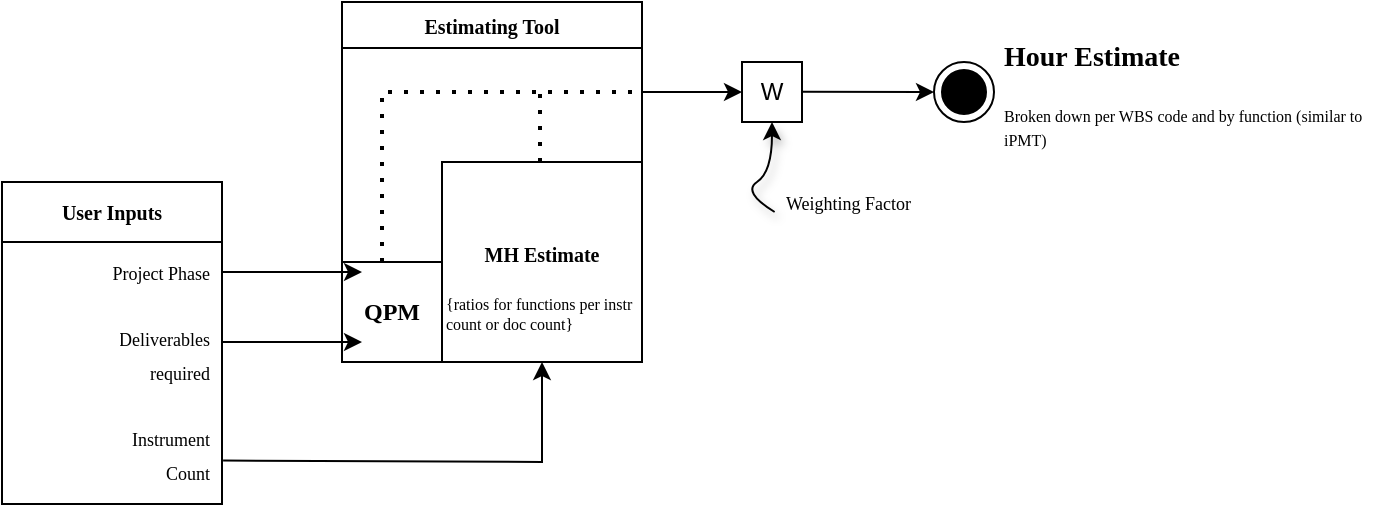 <mxfile version="20.6.2" type="device"><diagram id="ee2ed_s0Nz-CjnLd0e9V" name="Page-1"><mxGraphModel dx="554" dy="265" grid="1" gridSize="10" guides="1" tooltips="1" connect="1" arrows="1" fold="1" page="1" pageScale="1" pageWidth="1654" pageHeight="1169" math="0" shadow="0"><root><mxCell id="0"/><mxCell id="1" parent="0"/><mxCell id="5ArkJgrSHGyrXhIzwBy9-6" value="" style="endArrow=classic;html=1;rounded=0;entryX=0.2;entryY=0.1;entryDx=0;entryDy=0;entryPerimeter=0;startArrow=none;" edge="1" parent="1" target="5ArkJgrSHGyrXhIzwBy9-40"><mxGeometry width="50" height="50" relative="1" as="geometry"><mxPoint x="680" y="335" as="sourcePoint"/><mxPoint x="740" y="335" as="targetPoint"/></mxGeometry></mxCell><mxCell id="5ArkJgrSHGyrXhIzwBy9-11" value="W" style="rounded=0;whiteSpace=wrap;html=1;" vertex="1" parent="1"><mxGeometry x="940" y="230" width="30" height="30" as="geometry"/></mxCell><mxCell id="5ArkJgrSHGyrXhIzwBy9-12" value="" style="curved=1;endArrow=classic;html=1;rounded=0;entryX=0.5;entryY=1;entryDx=0;entryDy=0;shadow=1;exitX=0.004;exitY=0.667;exitDx=0;exitDy=0;exitPerimeter=0;" edge="1" parent="1" source="5ArkJgrSHGyrXhIzwBy9-14" target="5ArkJgrSHGyrXhIzwBy9-11"><mxGeometry width="50" height="50" relative="1" as="geometry"><mxPoint x="910" y="295" as="sourcePoint"/><mxPoint x="850" y="295" as="targetPoint"/><Array as="points"><mxPoint x="940" y="295"/><mxPoint x="955" y="285"/></Array></mxGeometry></mxCell><mxCell id="5ArkJgrSHGyrXhIzwBy9-14" value="&lt;font style=&quot;font-size: 9px;&quot; face=&quot;Lucida Console&quot;&gt;Weighting Factor&lt;/font&gt;" style="text;strokeColor=none;fillColor=none;align=left;verticalAlign=middle;spacingLeft=4;spacingRight=4;overflow=hidden;points=[[0,0.5],[1,0.5]];portConstraint=eastwest;rotatable=0;whiteSpace=wrap;html=1;" vertex="1" parent="1"><mxGeometry x="956" y="285" width="80" height="30" as="geometry"/></mxCell><mxCell id="5ArkJgrSHGyrXhIzwBy9-17" value="" style="endArrow=classic;html=1;rounded=0;entryX=0.2;entryY=0.8;entryDx=0;entryDy=0;entryPerimeter=0;" edge="1" parent="1" target="5ArkJgrSHGyrXhIzwBy9-40"><mxGeometry width="50" height="50" relative="1" as="geometry"><mxPoint x="680" y="370" as="sourcePoint"/><mxPoint x="740" y="370" as="targetPoint"/></mxGeometry></mxCell><mxCell id="5ArkJgrSHGyrXhIzwBy9-18" value="" style="endArrow=classic;html=1;rounded=0;shadow=0;exitX=1.008;exitY=0.464;exitDx=0;exitDy=0;exitPerimeter=0;" edge="1" parent="1"><mxGeometry width="50" height="50" relative="1" as="geometry"><mxPoint x="970" y="244.82" as="sourcePoint"/><mxPoint x="1036" y="245" as="targetPoint"/></mxGeometry></mxCell><mxCell id="5ArkJgrSHGyrXhIzwBy9-20" value="" style="ellipse;html=1;shape=endState;fillColor=strokeColor;fontFamily=Lucida Console;fontSize=10;" vertex="1" parent="1"><mxGeometry x="1036" y="230" width="30" height="30" as="geometry"/></mxCell><mxCell id="5ArkJgrSHGyrXhIzwBy9-22" value="" style="endArrow=classic;html=1;rounded=0;exitX=1.005;exitY=0.566;exitDx=0;exitDy=0;exitPerimeter=0;" edge="1" parent="1" source="5ArkJgrSHGyrXhIzwBy9-27"><mxGeometry width="50" height="50" relative="1" as="geometry"><mxPoint x="680" y="410" as="sourcePoint"/><mxPoint x="840" y="380" as="targetPoint"/><Array as="points"><mxPoint x="840" y="430"/></Array></mxGeometry></mxCell><mxCell id="5ArkJgrSHGyrXhIzwBy9-23" value="&lt;h1&gt;&lt;font style=&quot;font-size: 14px;&quot;&gt;Hour Estimate&lt;/font&gt;&lt;/h1&gt;&lt;p&gt;&lt;font style=&quot;font-size: 8px;&quot;&gt;Broken down per WBS code and by function (similar to iPMT)&lt;/font&gt;&lt;/p&gt;" style="text;html=1;strokeColor=none;fillColor=none;spacing=5;spacingTop=-20;whiteSpace=wrap;overflow=hidden;rounded=0;fontFamily=Lucida Console;fontSize=10;" vertex="1" parent="1"><mxGeometry x="1066" y="210" width="190" height="80" as="geometry"/></mxCell><mxCell id="5ArkJgrSHGyrXhIzwBy9-25" value="&lt;font style=&quot;font-size: 10px;&quot;&gt;&lt;b&gt;User Inputs&lt;/b&gt;&lt;/font&gt;" style="swimlane;fontStyle=0;childLayout=stackLayout;horizontal=1;startSize=30;horizontalStack=0;resizeParent=1;resizeParentMax=0;resizeLast=0;collapsible=1;marginBottom=0;whiteSpace=wrap;html=1;fontFamily=Lucida Console;fontSize=14;fillColor=none;" vertex="1" parent="1"><mxGeometry x="570" y="290" width="110" height="161" as="geometry"><mxRectangle x="570" y="290" width="110" height="30" as="alternateBounds"/></mxGeometry></mxCell><mxCell id="5ArkJgrSHGyrXhIzwBy9-26" value="&lt;font style=&quot;font-size: 9px;&quot;&gt;Project Phase&lt;/font&gt;" style="text;strokeColor=none;fillColor=none;align=right;verticalAlign=middle;spacingLeft=4;spacingRight=4;overflow=hidden;points=[[0,0.5],[1,0.5]];portConstraint=eastwest;rotatable=0;whiteSpace=wrap;html=1;fontFamily=Lucida Console;fontSize=14;" vertex="1" parent="5ArkJgrSHGyrXhIzwBy9-25"><mxGeometry y="30" width="110" height="30" as="geometry"/></mxCell><mxCell id="5ArkJgrSHGyrXhIzwBy9-28" value="&lt;font style=&quot;font-size: 9px;&quot;&gt;&lt;font style=&quot;&quot; face=&quot;Lucida Console&quot;&gt;Deliverables&lt;br&gt;&lt;/font&gt;required&lt;/font&gt;" style="text;strokeColor=none;fillColor=none;align=right;verticalAlign=middle;spacingLeft=4;spacingRight=4;overflow=hidden;points=[[0,0.5],[1,0.5]];portConstraint=eastwest;rotatable=0;whiteSpace=wrap;html=1;fontFamily=Lucida Console;fontSize=14;" vertex="1" parent="5ArkJgrSHGyrXhIzwBy9-25"><mxGeometry y="60" width="110" height="51" as="geometry"/></mxCell><mxCell id="5ArkJgrSHGyrXhIzwBy9-27" value="&lt;font style=&quot;font-size: 9px;&quot;&gt;Instrument&lt;br style=&quot;&quot;&gt;Count&lt;/font&gt;" style="text;strokeColor=none;fillColor=none;align=right;verticalAlign=middle;spacingLeft=4;spacingRight=4;overflow=hidden;points=[[0,0.5],[1,0.5]];portConstraint=eastwest;rotatable=0;whiteSpace=wrap;html=1;fontFamily=Lucida Console;fontSize=14;" vertex="1" parent="5ArkJgrSHGyrXhIzwBy9-25"><mxGeometry y="111" width="110" height="50" as="geometry"/></mxCell><mxCell id="5ArkJgrSHGyrXhIzwBy9-40" value="&lt;b&gt;&lt;font style=&quot;font-size: 12px;&quot;&gt;QPM&lt;/font&gt;&lt;/b&gt;" style="whiteSpace=wrap;html=1;aspect=fixed;fontFamily=Lucida Console;fontSize=6;fillColor=none;" vertex="1" parent="1"><mxGeometry x="740" y="330" width="50" height="50" as="geometry"/></mxCell><mxCell id="5ArkJgrSHGyrXhIzwBy9-43" value="&lt;b&gt;&lt;font style=&quot;&quot;&gt;&lt;font style=&quot;font-size: 10px;&quot;&gt;MH Estimate&lt;br&gt;&lt;/font&gt;&lt;br&gt;&lt;/font&gt;&lt;/b&gt;" style="whiteSpace=wrap;html=1;aspect=fixed;fontFamily=Lucida Console;fontSize=6;fillColor=none;" vertex="1" parent="1"><mxGeometry x="790" y="280" width="100" height="100" as="geometry"/></mxCell><mxCell id="5ArkJgrSHGyrXhIzwBy9-48" style="edgeStyle=orthogonalEdgeStyle;rounded=0;orthogonalLoop=1;jettySize=auto;html=1;entryX=0;entryY=0.5;entryDx=0;entryDy=0;shadow=0;fontFamily=Lucida Console;fontSize=10;" edge="1" parent="1" target="5ArkJgrSHGyrXhIzwBy9-11"><mxGeometry relative="1" as="geometry"><mxPoint x="890" y="285" as="sourcePoint"/><Array as="points"><mxPoint x="890" y="245"/></Array></mxGeometry></mxCell><mxCell id="5ArkJgrSHGyrXhIzwBy9-46" value="Estimating Tool" style="swimlane;whiteSpace=wrap;html=1;fontFamily=Lucida Console;fontSize=10;fillColor=none;" vertex="1" parent="1"><mxGeometry x="740" y="200" width="150" height="180" as="geometry"/></mxCell><mxCell id="5ArkJgrSHGyrXhIzwBy9-47" value="{ratios for functions per instr count or doc count}" style="text;whiteSpace=wrap;html=1;fontSize=8;fontFamily=Lucida Console;" vertex="1" parent="5ArkJgrSHGyrXhIzwBy9-46"><mxGeometry x="50" y="140" width="100" height="40" as="geometry"/></mxCell><mxCell id="5ArkJgrSHGyrXhIzwBy9-49" value="" style="endArrow=none;dashed=1;html=1;dashPattern=1 3;strokeWidth=2;rounded=0;shadow=0;fontFamily=Lucida Console;fontSize=10;" edge="1" parent="5ArkJgrSHGyrXhIzwBy9-46"><mxGeometry width="50" height="50" relative="1" as="geometry"><mxPoint x="20" y="130" as="sourcePoint"/><mxPoint x="20" y="50" as="targetPoint"/></mxGeometry></mxCell><mxCell id="5ArkJgrSHGyrXhIzwBy9-50" value="" style="endArrow=none;dashed=1;html=1;dashPattern=1 3;strokeWidth=2;rounded=0;shadow=0;fontFamily=Lucida Console;fontSize=10;" edge="1" parent="5ArkJgrSHGyrXhIzwBy9-46"><mxGeometry width="50" height="50" relative="1" as="geometry"><mxPoint x="99" y="80" as="sourcePoint"/><mxPoint x="99" y="40" as="targetPoint"/></mxGeometry></mxCell><mxCell id="5ArkJgrSHGyrXhIzwBy9-51" value="" style="endArrow=none;dashed=1;html=1;dashPattern=1 3;strokeWidth=2;rounded=0;shadow=0;fontFamily=Lucida Console;fontSize=10;entryX=1;entryY=0.25;entryDx=0;entryDy=0;" edge="1" parent="1" target="5ArkJgrSHGyrXhIzwBy9-46"><mxGeometry width="50" height="50" relative="1" as="geometry"><mxPoint x="760" y="250" as="sourcePoint"/><mxPoint x="930" y="250" as="targetPoint"/><Array as="points"><mxPoint x="760" y="245"/></Array></mxGeometry></mxCell></root></mxGraphModel></diagram></mxfile>